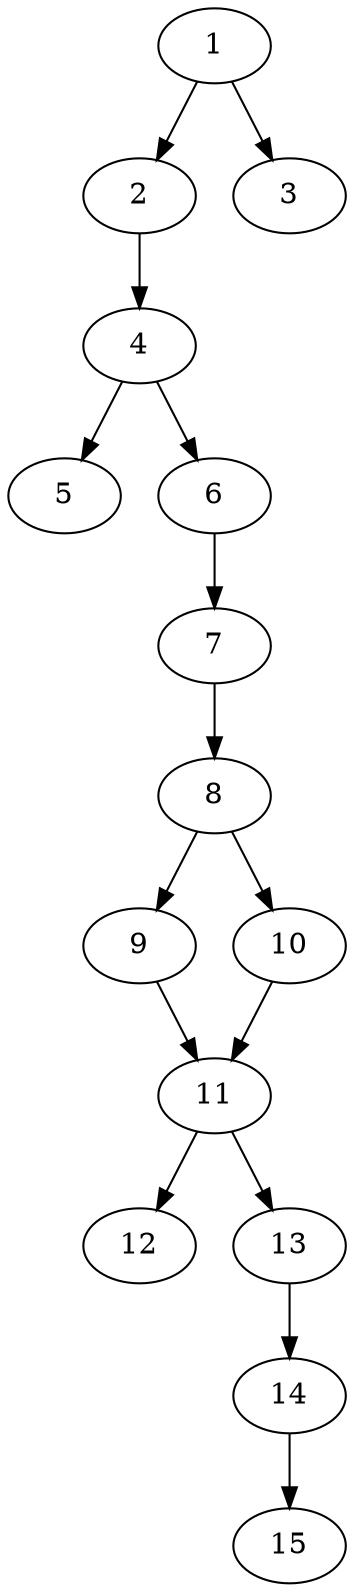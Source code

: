 // DAG automatically generated by daggen at Thu Oct  3 13:59:26 2019
// ./daggen --dot -n 15 --ccr 0.4 --fat 0.3 --regular 0.7 --density 0.6 --mindata 5242880 --maxdata 52428800 
digraph G {
  1 [size="54159360", alpha="0.00", expect_size="21663744"] 
  1 -> 2 [size ="21663744"]
  1 -> 3 [size ="21663744"]
  2 [size="109749760", alpha="0.18", expect_size="43899904"] 
  2 -> 4 [size ="43899904"]
  3 [size="16944640", alpha="0.03", expect_size="6777856"] 
  4 [size="74961920", alpha="0.07", expect_size="29984768"] 
  4 -> 5 [size ="29984768"]
  4 -> 6 [size ="29984768"]
  5 [size="87057920", alpha="0.16", expect_size="34823168"] 
  6 [size="24998400", alpha="0.14", expect_size="9999360"] 
  6 -> 7 [size ="9999360"]
  7 [size="62400000", alpha="0.19", expect_size="24960000"] 
  7 -> 8 [size ="24960000"]
  8 [size="59297280", alpha="0.16", expect_size="23718912"] 
  8 -> 9 [size ="23718912"]
  8 -> 10 [size ="23718912"]
  9 [size="108436480", alpha="0.07", expect_size="43374592"] 
  9 -> 11 [size ="43374592"]
  10 [size="19013120", alpha="0.09", expect_size="7605248"] 
  10 -> 11 [size ="7605248"]
  11 [size="96647680", alpha="0.19", expect_size="38659072"] 
  11 -> 12 [size ="38659072"]
  11 -> 13 [size ="38659072"]
  12 [size="99059200", alpha="0.19", expect_size="39623680"] 
  13 [size="85655040", alpha="0.09", expect_size="34262016"] 
  13 -> 14 [size ="34262016"]
  14 [size="105551360", alpha="0.03", expect_size="42220544"] 
  14 -> 15 [size ="42220544"]
  15 [size="27978240", alpha="0.06", expect_size="11191296"] 
}
